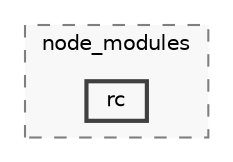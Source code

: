 digraph "backend/node_modules/rc"
{
 // LATEX_PDF_SIZE
  bgcolor="transparent";
  edge [fontname=Helvetica,fontsize=10,labelfontname=Helvetica,labelfontsize=10];
  node [fontname=Helvetica,fontsize=10,shape=box,height=0.2,width=0.4];
  compound=true
  subgraph clusterdir_86dbea9de526ba50b112ba867d8b4b1f {
    graph [ bgcolor="#f8f8f8", pencolor="grey50", label="node_modules", fontname=Helvetica,fontsize=10 style="filled,dashed", URL="dir_86dbea9de526ba50b112ba867d8b4b1f.html",tooltip=""]
  dir_4fe73e78349a5e95aeed4f8f59168883 [label="rc", fillcolor="#f8f8f8", color="grey25", style="filled,bold", URL="dir_4fe73e78349a5e95aeed4f8f59168883.html",tooltip=""];
  }
}
